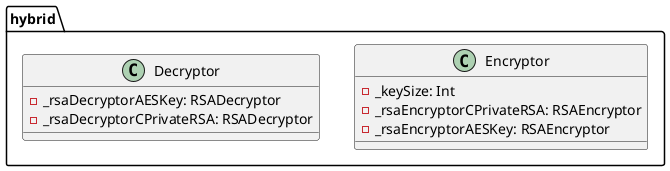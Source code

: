 @startuml
'https://plantuml.com/sequence-diagram
package hybrid
{

class Encryptor
{
    - _keySize: Int
    - _rsaEncryptorCPrivateRSA: RSAEncryptor
    - _rsaEncryptorAESKey: RSAEncryptor
}

class Decryptor
{

    -_rsaDecryptorAESKey: RSADecryptor
    -_rsaDecryptorCPrivateRSA: RSADecryptor
}

}
@enduml